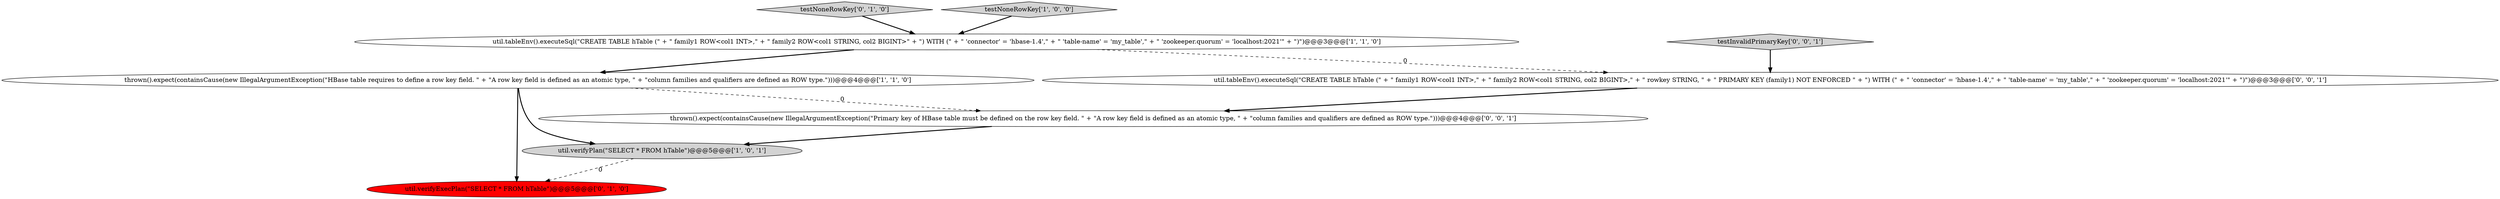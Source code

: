 digraph {
5 [style = filled, label = "testNoneRowKey['0', '1', '0']", fillcolor = lightgray, shape = diamond image = "AAA0AAABBB2BBB"];
3 [style = filled, label = "testNoneRowKey['1', '0', '0']", fillcolor = lightgray, shape = diamond image = "AAA0AAABBB1BBB"];
6 [style = filled, label = "testInvalidPrimaryKey['0', '0', '1']", fillcolor = lightgray, shape = diamond image = "AAA0AAABBB3BBB"];
0 [style = filled, label = "util.tableEnv().executeSql(\"CREATE TABLE hTable (\" + \" family1 ROW<col1 INT>,\" + \" family2 ROW<col1 STRING, col2 BIGINT>\" + \") WITH (\" + \" 'connector' = 'hbase-1.4',\" + \" 'table-name' = 'my_table',\" + \" 'zookeeper.quorum' = 'localhost:2021'\" + \")\")@@@3@@@['1', '1', '0']", fillcolor = white, shape = ellipse image = "AAA0AAABBB1BBB"];
4 [style = filled, label = "util.verifyExecPlan(\"SELECT * FROM hTable\")@@@5@@@['0', '1', '0']", fillcolor = red, shape = ellipse image = "AAA1AAABBB2BBB"];
7 [style = filled, label = "util.tableEnv().executeSql(\"CREATE TABLE hTable (\" + \" family1 ROW<col1 INT>,\" + \" family2 ROW<col1 STRING, col2 BIGINT>,\" + \" rowkey STRING, \" + \" PRIMARY KEY (family1) NOT ENFORCED \" + \") WITH (\" + \" 'connector' = 'hbase-1.4',\" + \" 'table-name' = 'my_table',\" + \" 'zookeeper.quorum' = 'localhost:2021'\" + \")\")@@@3@@@['0', '0', '1']", fillcolor = white, shape = ellipse image = "AAA0AAABBB3BBB"];
8 [style = filled, label = "thrown().expect(containsCause(new IllegalArgumentException(\"Primary key of HBase table must be defined on the row key field. \" + \"A row key field is defined as an atomic type, \" + \"column families and qualifiers are defined as ROW type.\")))@@@4@@@['0', '0', '1']", fillcolor = white, shape = ellipse image = "AAA0AAABBB3BBB"];
1 [style = filled, label = "thrown().expect(containsCause(new IllegalArgumentException(\"HBase table requires to define a row key field. \" + \"A row key field is defined as an atomic type, \" + \"column families and qualifiers are defined as ROW type.\")))@@@4@@@['1', '1', '0']", fillcolor = white, shape = ellipse image = "AAA0AAABBB1BBB"];
2 [style = filled, label = "util.verifyPlan(\"SELECT * FROM hTable\")@@@5@@@['1', '0', '1']", fillcolor = lightgray, shape = ellipse image = "AAA0AAABBB1BBB"];
1->8 [style = dashed, label="0"];
1->4 [style = bold, label=""];
1->2 [style = bold, label=""];
6->7 [style = bold, label=""];
5->0 [style = bold, label=""];
8->2 [style = bold, label=""];
7->8 [style = bold, label=""];
0->7 [style = dashed, label="0"];
0->1 [style = bold, label=""];
3->0 [style = bold, label=""];
2->4 [style = dashed, label="0"];
}
